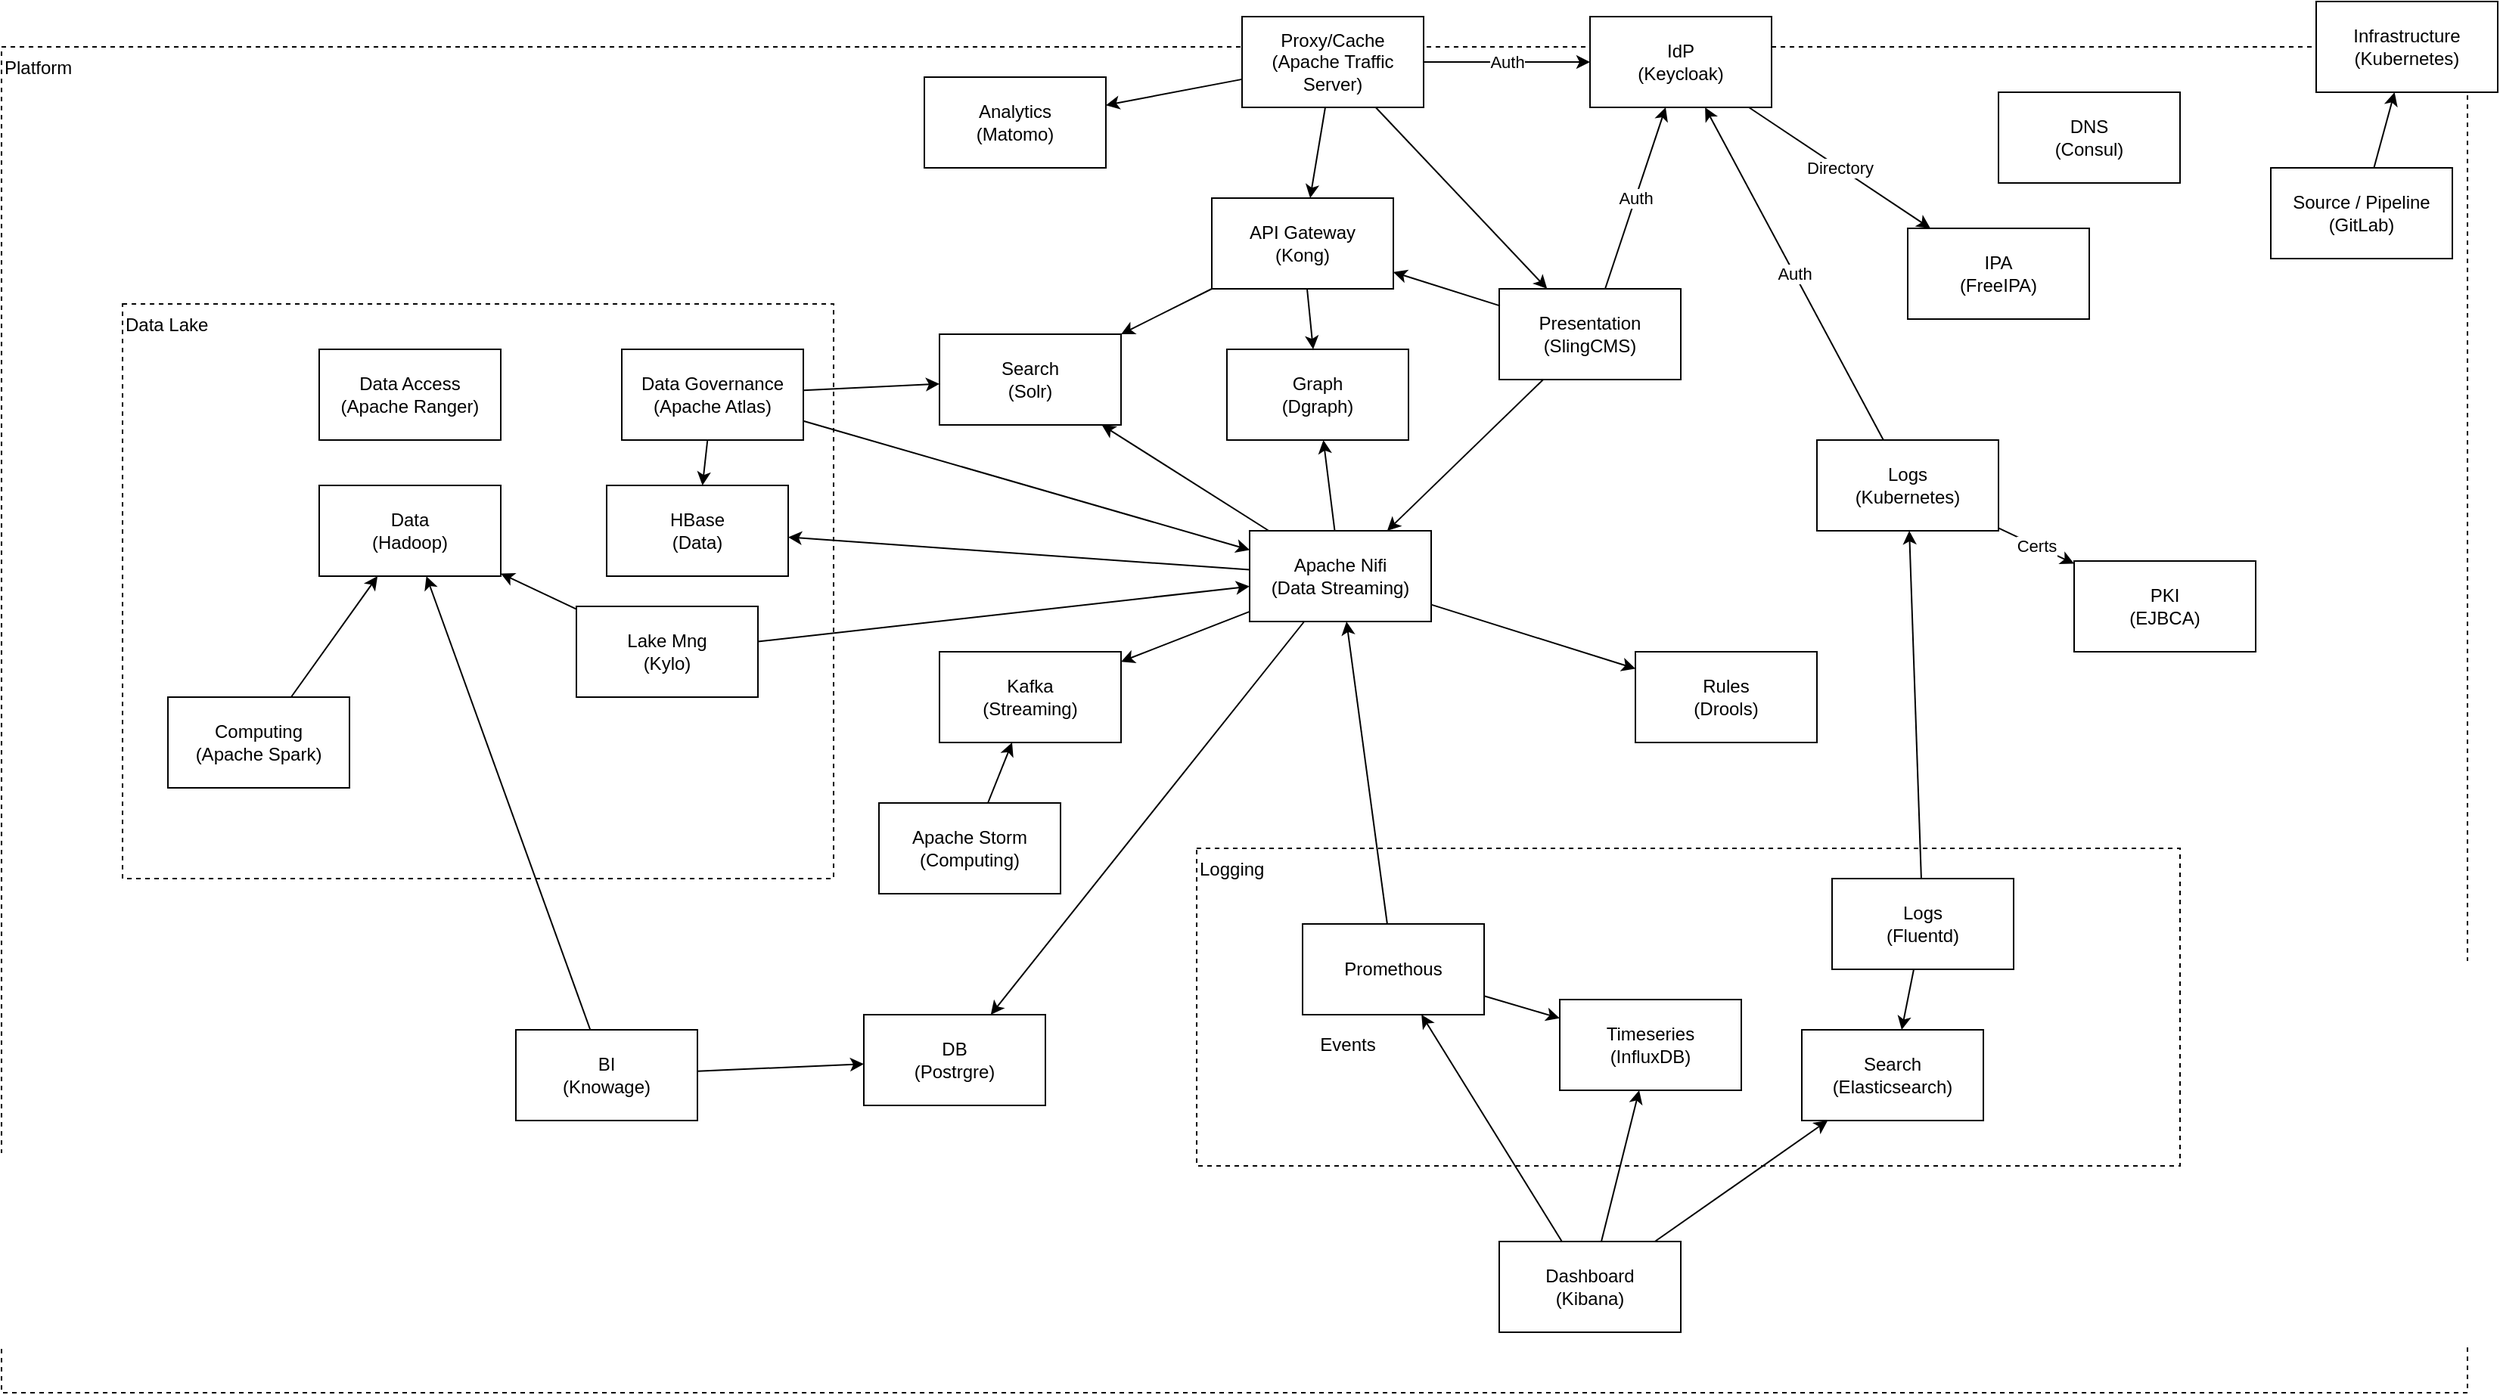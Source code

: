 <mxfile version="13.5.1" type="device"><diagram id="fKNdlD2plWOkOZGuG4vE" name="Page-1"><mxGraphModel dx="1936" dy="2066" grid="1" gridSize="10" guides="1" tooltips="1" connect="1" arrows="1" fold="1" page="1" pageScale="1" pageWidth="850" pageHeight="1100" math="0" shadow="0"><root><mxCell id="0"/><mxCell id="1" parent="0"/><mxCell id="qJudHrYrMX5_Hjt0MbM3-1" value="Platform" style="rounded=0;whiteSpace=wrap;html=1;fillColor=none;dashed=1;align=left;verticalAlign=top;" vertex="1" parent="1"><mxGeometry x="-520" y="-10" width="1630" height="890" as="geometry"/></mxCell><mxCell id="qJudHrYrMX5_Hjt0MbM3-2" value="Logging" style="rounded=0;whiteSpace=wrap;html=1;fillColor=none;dashed=1;verticalAlign=top;align=left;" vertex="1" parent="1"><mxGeometry x="270" y="520" width="650" height="210" as="geometry"/></mxCell><mxCell id="qJudHrYrMX5_Hjt0MbM3-3" value="Data Lake" style="rounded=0;whiteSpace=wrap;html=1;fillColor=none;dashed=1;verticalAlign=top;align=left;" vertex="1" parent="1"><mxGeometry x="-440" y="160" width="470" height="380" as="geometry"/></mxCell><mxCell id="qJudHrYrMX5_Hjt0MbM3-4" style="rounded=0;orthogonalLoop=1;jettySize=auto;html=1;" edge="1" parent="1" source="qJudHrYrMX5_Hjt0MbM3-51" target="qJudHrYrMX5_Hjt0MbM3-20"><mxGeometry relative="1" as="geometry"/></mxCell><mxCell id="qJudHrYrMX5_Hjt0MbM3-5" style="edgeStyle=none;rounded=0;orthogonalLoop=1;jettySize=auto;html=1;" edge="1" parent="1" source="qJudHrYrMX5_Hjt0MbM3-51" target="qJudHrYrMX5_Hjt0MbM3-19"><mxGeometry relative="1" as="geometry"/></mxCell><mxCell id="qJudHrYrMX5_Hjt0MbM3-6" value="Auth" style="edgeStyle=none;rounded=0;orthogonalLoop=1;jettySize=auto;html=1;" edge="1" parent="1" source="qJudHrYrMX5_Hjt0MbM3-8" target="qJudHrYrMX5_Hjt0MbM3-30"><mxGeometry relative="1" as="geometry"/></mxCell><mxCell id="qJudHrYrMX5_Hjt0MbM3-7" style="edgeStyle=none;rounded=0;orthogonalLoop=1;jettySize=auto;html=1;" edge="1" parent="1" source="qJudHrYrMX5_Hjt0MbM3-8" target="qJudHrYrMX5_Hjt0MbM3-15"><mxGeometry relative="1" as="geometry"/></mxCell><mxCell id="qJudHrYrMX5_Hjt0MbM3-8" value="&lt;div&gt;Presentation&lt;/div&gt;&lt;div&gt;(SlingCMS)&lt;/div&gt;" style="rounded=0;whiteSpace=wrap;html=1;" vertex="1" parent="1"><mxGeometry x="470" y="150" width="120" height="60" as="geometry"/></mxCell><mxCell id="qJudHrYrMX5_Hjt0MbM3-9" style="rounded=0;orthogonalLoop=1;jettySize=auto;html=1;" edge="1" parent="1" source="qJudHrYrMX5_Hjt0MbM3-15" target="qJudHrYrMX5_Hjt0MbM3-19"><mxGeometry relative="1" as="geometry"/></mxCell><mxCell id="qJudHrYrMX5_Hjt0MbM3-10" style="rounded=0;orthogonalLoop=1;jettySize=auto;html=1;" edge="1" parent="1" source="qJudHrYrMX5_Hjt0MbM3-15" target="qJudHrYrMX5_Hjt0MbM3-20"><mxGeometry relative="1" as="geometry"/></mxCell><mxCell id="qJudHrYrMX5_Hjt0MbM3-11" style="edgeStyle=none;rounded=0;orthogonalLoop=1;jettySize=auto;html=1;" edge="1" parent="1" source="qJudHrYrMX5_Hjt0MbM3-15" target="qJudHrYrMX5_Hjt0MbM3-23"><mxGeometry relative="1" as="geometry"/></mxCell><mxCell id="qJudHrYrMX5_Hjt0MbM3-12" style="edgeStyle=none;rounded=0;orthogonalLoop=1;jettySize=auto;html=1;" edge="1" parent="1" source="qJudHrYrMX5_Hjt0MbM3-15" target="qJudHrYrMX5_Hjt0MbM3-45"><mxGeometry relative="1" as="geometry"/></mxCell><mxCell id="qJudHrYrMX5_Hjt0MbM3-13" style="edgeStyle=none;rounded=0;orthogonalLoop=1;jettySize=auto;html=1;" edge="1" parent="1" source="qJudHrYrMX5_Hjt0MbM3-15" target="qJudHrYrMX5_Hjt0MbM3-53"><mxGeometry relative="1" as="geometry"/></mxCell><mxCell id="qJudHrYrMX5_Hjt0MbM3-14" style="rounded=0;orthogonalLoop=1;jettySize=auto;html=1;" edge="1" parent="1" source="qJudHrYrMX5_Hjt0MbM3-15" target="qJudHrYrMX5_Hjt0MbM3-63"><mxGeometry relative="1" as="geometry"/></mxCell><mxCell id="qJudHrYrMX5_Hjt0MbM3-15" value="Apache Nifi&lt;br&gt;(Data Streaming)" style="rounded=0;whiteSpace=wrap;html=1;" vertex="1" parent="1"><mxGeometry x="305" y="310" width="120" height="60" as="geometry"/></mxCell><mxCell id="qJudHrYrMX5_Hjt0MbM3-16" style="edgeStyle=none;rounded=0;orthogonalLoop=1;jettySize=auto;html=1;" edge="1" parent="1" source="qJudHrYrMX5_Hjt0MbM3-18" target="qJudHrYrMX5_Hjt0MbM3-15"><mxGeometry relative="1" as="geometry"/></mxCell><mxCell id="qJudHrYrMX5_Hjt0MbM3-17" style="edgeStyle=none;rounded=0;orthogonalLoop=1;jettySize=auto;html=1;" edge="1" parent="1" source="qJudHrYrMX5_Hjt0MbM3-18" target="qJudHrYrMX5_Hjt0MbM3-54"><mxGeometry relative="1" as="geometry"/></mxCell><mxCell id="qJudHrYrMX5_Hjt0MbM3-18" value="Promethous" style="rounded=0;whiteSpace=wrap;html=1;" vertex="1" parent="1"><mxGeometry x="340" y="570" width="120" height="60" as="geometry"/></mxCell><mxCell id="qJudHrYrMX5_Hjt0MbM3-19" value="Graph&lt;br&gt;(Dgraph)" style="rounded=0;whiteSpace=wrap;html=1;" vertex="1" parent="1"><mxGeometry x="290" y="190" width="120" height="60" as="geometry"/></mxCell><mxCell id="qJudHrYrMX5_Hjt0MbM3-20" value="Search&lt;br&gt;(Solr)" style="rounded=0;whiteSpace=wrap;html=1;" vertex="1" parent="1"><mxGeometry x="100" y="180" width="120" height="60" as="geometry"/></mxCell><mxCell id="qJudHrYrMX5_Hjt0MbM3-21" value="&lt;div&gt;Search&lt;/div&gt;&lt;div&gt;(Elasticsearch)&lt;/div&gt;" style="rounded=0;whiteSpace=wrap;html=1;" vertex="1" parent="1"><mxGeometry x="670" y="640" width="120" height="60" as="geometry"/></mxCell><mxCell id="qJudHrYrMX5_Hjt0MbM3-22" value="Events" style="text;html=1;strokeColor=none;fillColor=none;align=center;verticalAlign=middle;whiteSpace=wrap;rounded=0;" vertex="1" parent="1"><mxGeometry x="350" y="640" width="40" height="20" as="geometry"/></mxCell><mxCell id="qJudHrYrMX5_Hjt0MbM3-23" value="&lt;div&gt;Rules&lt;/div&gt;&lt;div&gt;(Drools)&lt;/div&gt;" style="rounded=0;whiteSpace=wrap;html=1;" vertex="1" parent="1"><mxGeometry x="560" y="390" width="120" height="60" as="geometry"/></mxCell><mxCell id="qJudHrYrMX5_Hjt0MbM3-24" value="Auth" style="edgeStyle=none;rounded=0;orthogonalLoop=1;jettySize=auto;html=1;" edge="1" parent="1" source="qJudHrYrMX5_Hjt0MbM3-28" target="qJudHrYrMX5_Hjt0MbM3-30"><mxGeometry relative="1" as="geometry"/></mxCell><mxCell id="qJudHrYrMX5_Hjt0MbM3-25" style="edgeStyle=none;rounded=0;orthogonalLoop=1;jettySize=auto;html=1;" edge="1" parent="1" source="qJudHrYrMX5_Hjt0MbM3-28" target="qJudHrYrMX5_Hjt0MbM3-51"><mxGeometry relative="1" as="geometry"/></mxCell><mxCell id="qJudHrYrMX5_Hjt0MbM3-26" value="" style="edgeStyle=none;rounded=0;orthogonalLoop=1;jettySize=auto;html=1;" edge="1" parent="1" source="qJudHrYrMX5_Hjt0MbM3-28" target="qJudHrYrMX5_Hjt0MbM3-46"><mxGeometry relative="1" as="geometry"/></mxCell><mxCell id="qJudHrYrMX5_Hjt0MbM3-27" style="edgeStyle=none;rounded=0;orthogonalLoop=1;jettySize=auto;html=1;" edge="1" parent="1" source="qJudHrYrMX5_Hjt0MbM3-28" target="qJudHrYrMX5_Hjt0MbM3-8"><mxGeometry relative="1" as="geometry"/></mxCell><mxCell id="qJudHrYrMX5_Hjt0MbM3-28" value="&lt;div&gt;Proxy/Cache&lt;/div&gt;&lt;div&gt;(Apache Traffic Server)&lt;/div&gt;" style="rounded=0;whiteSpace=wrap;html=1;" vertex="1" parent="1"><mxGeometry x="300" y="-30" width="120" height="60" as="geometry"/></mxCell><mxCell id="qJudHrYrMX5_Hjt0MbM3-29" value="Directory" style="edgeStyle=none;rounded=0;orthogonalLoop=1;jettySize=auto;html=1;" edge="1" parent="1" source="qJudHrYrMX5_Hjt0MbM3-30" target="qJudHrYrMX5_Hjt0MbM3-31"><mxGeometry relative="1" as="geometry"/></mxCell><mxCell id="qJudHrYrMX5_Hjt0MbM3-30" value="&lt;div&gt;IdP&lt;/div&gt;&lt;div&gt;(Keycloak)&lt;/div&gt;" style="rounded=0;whiteSpace=wrap;html=1;" vertex="1" parent="1"><mxGeometry x="530" y="-30" width="120" height="60" as="geometry"/></mxCell><mxCell id="qJudHrYrMX5_Hjt0MbM3-31" value="&lt;div&gt;IPA&lt;/div&gt;&lt;div&gt;(FreeIPA)&lt;/div&gt;" style="rounded=0;whiteSpace=wrap;html=1;" vertex="1" parent="1"><mxGeometry x="740" y="110" width="120" height="60" as="geometry"/></mxCell><mxCell id="qJudHrYrMX5_Hjt0MbM3-32" value="Certs" style="edgeStyle=none;rounded=0;orthogonalLoop=1;jettySize=auto;html=1;" edge="1" parent="1" source="qJudHrYrMX5_Hjt0MbM3-34" target="qJudHrYrMX5_Hjt0MbM3-50"><mxGeometry relative="1" as="geometry"/></mxCell><mxCell id="qJudHrYrMX5_Hjt0MbM3-33" value="Auth" style="edgeStyle=none;rounded=0;orthogonalLoop=1;jettySize=auto;html=1;" edge="1" parent="1" source="qJudHrYrMX5_Hjt0MbM3-34" target="qJudHrYrMX5_Hjt0MbM3-30"><mxGeometry relative="1" as="geometry"/></mxCell><mxCell id="qJudHrYrMX5_Hjt0MbM3-34" value="&lt;div&gt;Logs&lt;/div&gt;&lt;div&gt;(Kubernetes)&lt;/div&gt;" style="rounded=0;whiteSpace=wrap;html=1;" vertex="1" parent="1"><mxGeometry x="680" y="250" width="120" height="60" as="geometry"/></mxCell><mxCell id="qJudHrYrMX5_Hjt0MbM3-35" value="&lt;div&gt;Data&lt;/div&gt;&lt;div&gt;(Hadoop)&lt;/div&gt;" style="rounded=0;whiteSpace=wrap;html=1;" vertex="1" parent="1"><mxGeometry x="-310" y="280" width="120" height="60" as="geometry"/></mxCell><mxCell id="qJudHrYrMX5_Hjt0MbM3-36" style="edgeStyle=none;rounded=0;orthogonalLoop=1;jettySize=auto;html=1;" edge="1" parent="1" source="qJudHrYrMX5_Hjt0MbM3-38" target="qJudHrYrMX5_Hjt0MbM3-35"><mxGeometry relative="1" as="geometry"/></mxCell><mxCell id="qJudHrYrMX5_Hjt0MbM3-37" style="edgeStyle=none;rounded=0;orthogonalLoop=1;jettySize=auto;html=1;" edge="1" parent="1" source="qJudHrYrMX5_Hjt0MbM3-38" target="qJudHrYrMX5_Hjt0MbM3-15"><mxGeometry relative="1" as="geometry"/></mxCell><mxCell id="qJudHrYrMX5_Hjt0MbM3-38" value="&lt;div&gt;Lake Mng&lt;/div&gt;&lt;div&gt;(Kylo)&lt;/div&gt;" style="rounded=0;whiteSpace=wrap;html=1;" vertex="1" parent="1"><mxGeometry x="-140" y="360" width="120" height="60" as="geometry"/></mxCell><mxCell id="qJudHrYrMX5_Hjt0MbM3-39" style="edgeStyle=none;rounded=0;orthogonalLoop=1;jettySize=auto;html=1;" edge="1" parent="1" source="qJudHrYrMX5_Hjt0MbM3-42" target="qJudHrYrMX5_Hjt0MbM3-20"><mxGeometry relative="1" as="geometry"/></mxCell><mxCell id="qJudHrYrMX5_Hjt0MbM3-40" style="edgeStyle=none;rounded=0;orthogonalLoop=1;jettySize=auto;html=1;" edge="1" parent="1" source="qJudHrYrMX5_Hjt0MbM3-42" target="qJudHrYrMX5_Hjt0MbM3-63"><mxGeometry relative="1" as="geometry"/></mxCell><mxCell id="qJudHrYrMX5_Hjt0MbM3-41" style="edgeStyle=none;rounded=0;orthogonalLoop=1;jettySize=auto;html=1;" edge="1" parent="1" source="qJudHrYrMX5_Hjt0MbM3-42" target="qJudHrYrMX5_Hjt0MbM3-15"><mxGeometry relative="1" as="geometry"/></mxCell><mxCell id="qJudHrYrMX5_Hjt0MbM3-42" value="&lt;div&gt;Data Governance&lt;/div&gt;&lt;div&gt;(Apache Atlas)&lt;/div&gt;" style="rounded=0;whiteSpace=wrap;html=1;" vertex="1" parent="1"><mxGeometry x="-110" y="190" width="120" height="60" as="geometry"/></mxCell><mxCell id="qJudHrYrMX5_Hjt0MbM3-43" style="edgeStyle=none;rounded=0;orthogonalLoop=1;jettySize=auto;html=1;" edge="1" parent="1" source="qJudHrYrMX5_Hjt0MbM3-44" target="qJudHrYrMX5_Hjt0MbM3-35"><mxGeometry relative="1" as="geometry"/></mxCell><mxCell id="qJudHrYrMX5_Hjt0MbM3-44" value="&lt;div&gt;Computing&lt;/div&gt;&lt;div&gt;(Apache Spark)&lt;/div&gt;" style="rounded=0;whiteSpace=wrap;html=1;" vertex="1" parent="1"><mxGeometry x="-410" y="420" width="120" height="60" as="geometry"/></mxCell><mxCell id="qJudHrYrMX5_Hjt0MbM3-45" value="Kafka&lt;br&gt;(Streaming)" style="rounded=0;whiteSpace=wrap;html=1;" vertex="1" parent="1"><mxGeometry x="100" y="390" width="120" height="60" as="geometry"/></mxCell><mxCell id="qJudHrYrMX5_Hjt0MbM3-46" value="&lt;div&gt;Analytics&lt;/div&gt;&lt;div&gt;(Matomo)&lt;/div&gt;" style="rounded=0;whiteSpace=wrap;html=1;" vertex="1" parent="1"><mxGeometry x="90" y="10" width="120" height="60" as="geometry"/></mxCell><mxCell id="qJudHrYrMX5_Hjt0MbM3-47" style="edgeStyle=none;rounded=0;orthogonalLoop=1;jettySize=auto;html=1;" edge="1" parent="1" source="qJudHrYrMX5_Hjt0MbM3-49" target="qJudHrYrMX5_Hjt0MbM3-53"><mxGeometry relative="1" as="geometry"/></mxCell><mxCell id="qJudHrYrMX5_Hjt0MbM3-48" style="edgeStyle=none;rounded=0;orthogonalLoop=1;jettySize=auto;html=1;" edge="1" parent="1" source="qJudHrYrMX5_Hjt0MbM3-49" target="qJudHrYrMX5_Hjt0MbM3-35"><mxGeometry relative="1" as="geometry"/></mxCell><mxCell id="qJudHrYrMX5_Hjt0MbM3-49" value="&lt;div&gt;BI&lt;/div&gt;&lt;div&gt;(Knowage)&lt;/div&gt;" style="rounded=0;whiteSpace=wrap;html=1;" vertex="1" parent="1"><mxGeometry x="-180" y="640" width="120" height="60" as="geometry"/></mxCell><mxCell id="qJudHrYrMX5_Hjt0MbM3-50" value="&lt;div&gt;PKI&lt;/div&gt;&lt;div&gt;(EJBCA)&lt;/div&gt;" style="rounded=0;whiteSpace=wrap;html=1;" vertex="1" parent="1"><mxGeometry x="850" y="330" width="120" height="60" as="geometry"/></mxCell><mxCell id="qJudHrYrMX5_Hjt0MbM3-51" value="&lt;div&gt;API Gateway&lt;/div&gt;&lt;div&gt;(Kong)&lt;/div&gt;" style="rounded=0;whiteSpace=wrap;html=1;" vertex="1" parent="1"><mxGeometry x="280" y="90" width="120" height="60" as="geometry"/></mxCell><mxCell id="qJudHrYrMX5_Hjt0MbM3-52" style="edgeStyle=none;rounded=0;orthogonalLoop=1;jettySize=auto;html=1;" edge="1" parent="1" source="qJudHrYrMX5_Hjt0MbM3-8" target="qJudHrYrMX5_Hjt0MbM3-51"><mxGeometry relative="1" as="geometry"><mxPoint x="483.571" y="170" as="sourcePoint"/><mxPoint x="386.429" y="250" as="targetPoint"/></mxGeometry></mxCell><mxCell id="qJudHrYrMX5_Hjt0MbM3-53" value="&lt;div&gt;DB&lt;br&gt;&lt;/div&gt;&lt;div&gt;(Postrgre)&lt;/div&gt;" style="rounded=0;whiteSpace=wrap;html=1;" vertex="1" parent="1"><mxGeometry x="50" y="630" width="120" height="60" as="geometry"/></mxCell><mxCell id="qJudHrYrMX5_Hjt0MbM3-54" value="&lt;div&gt;Timeseries&lt;/div&gt;&lt;div&gt;(InfluxDB)&lt;/div&gt;" style="rounded=0;whiteSpace=wrap;html=1;" vertex="1" parent="1"><mxGeometry x="510" y="620" width="120" height="60" as="geometry"/></mxCell><mxCell id="qJudHrYrMX5_Hjt0MbM3-55" style="edgeStyle=none;rounded=0;orthogonalLoop=1;jettySize=auto;html=1;" edge="1" parent="1" source="qJudHrYrMX5_Hjt0MbM3-58" target="qJudHrYrMX5_Hjt0MbM3-18"><mxGeometry relative="1" as="geometry"/></mxCell><mxCell id="qJudHrYrMX5_Hjt0MbM3-56" style="edgeStyle=none;rounded=0;orthogonalLoop=1;jettySize=auto;html=1;" edge="1" parent="1" source="qJudHrYrMX5_Hjt0MbM3-58" target="qJudHrYrMX5_Hjt0MbM3-54"><mxGeometry relative="1" as="geometry"/></mxCell><mxCell id="qJudHrYrMX5_Hjt0MbM3-57" style="edgeStyle=none;rounded=0;orthogonalLoop=1;jettySize=auto;html=1;" edge="1" parent="1" source="qJudHrYrMX5_Hjt0MbM3-58" target="qJudHrYrMX5_Hjt0MbM3-21"><mxGeometry relative="1" as="geometry"/></mxCell><mxCell id="qJudHrYrMX5_Hjt0MbM3-58" value="&lt;div&gt;Dashboard&lt;/div&gt;&lt;div&gt;(Kibana)&lt;/div&gt;" style="rounded=0;whiteSpace=wrap;html=1;" vertex="1" parent="1"><mxGeometry x="470" y="780" width="120" height="60" as="geometry"/></mxCell><mxCell id="qJudHrYrMX5_Hjt0MbM3-59" style="edgeStyle=none;rounded=0;orthogonalLoop=1;jettySize=auto;html=1;" edge="1" parent="1" source="qJudHrYrMX5_Hjt0MbM3-61" target="qJudHrYrMX5_Hjt0MbM3-21"><mxGeometry relative="1" as="geometry"/></mxCell><mxCell id="qJudHrYrMX5_Hjt0MbM3-60" style="edgeStyle=none;rounded=0;orthogonalLoop=1;jettySize=auto;html=1;" edge="1" parent="1" source="qJudHrYrMX5_Hjt0MbM3-61" target="qJudHrYrMX5_Hjt0MbM3-34"><mxGeometry relative="1" as="geometry"/></mxCell><mxCell id="qJudHrYrMX5_Hjt0MbM3-61" value="&lt;div&gt;Logs&lt;/div&gt;&lt;div&gt;(Fluentd)&lt;/div&gt;" style="rounded=0;whiteSpace=wrap;html=1;" vertex="1" parent="1"><mxGeometry x="690" y="540" width="120" height="60" as="geometry"/></mxCell><mxCell id="qJudHrYrMX5_Hjt0MbM3-62" value="&lt;div&gt;DNS&lt;/div&gt;&lt;div&gt;(Consul)&lt;/div&gt;" style="rounded=0;whiteSpace=wrap;html=1;" vertex="1" parent="1"><mxGeometry x="800" y="20" width="120" height="60" as="geometry"/></mxCell><mxCell id="qJudHrYrMX5_Hjt0MbM3-63" value="HBase&lt;br&gt;(Data)" style="rounded=0;whiteSpace=wrap;html=1;" vertex="1" parent="1"><mxGeometry x="-120" y="280" width="120" height="60" as="geometry"/></mxCell><mxCell id="qJudHrYrMX5_Hjt0MbM3-64" value="&lt;div&gt;Data Access&lt;/div&gt;&lt;div&gt;(Apache Ranger)&lt;/div&gt;" style="rounded=0;whiteSpace=wrap;html=1;" vertex="1" parent="1"><mxGeometry x="-310" y="190" width="120" height="60" as="geometry"/></mxCell><mxCell id="qJudHrYrMX5_Hjt0MbM3-65" style="edgeStyle=none;rounded=0;orthogonalLoop=1;jettySize=auto;html=1;" edge="1" parent="1" source="qJudHrYrMX5_Hjt0MbM3-66" target="qJudHrYrMX5_Hjt0MbM3-45"><mxGeometry relative="1" as="geometry"/></mxCell><mxCell id="qJudHrYrMX5_Hjt0MbM3-66" value="Apache Storm&lt;br&gt;(Computing)" style="rounded=0;whiteSpace=wrap;html=1;" vertex="1" parent="1"><mxGeometry x="60" y="490" width="120" height="60" as="geometry"/></mxCell><mxCell id="qJudHrYrMX5_Hjt0MbM3-67" value="" style="edgeStyle=none;rounded=0;orthogonalLoop=1;jettySize=auto;html=1;" edge="1" parent="1" source="qJudHrYrMX5_Hjt0MbM3-68" target="qJudHrYrMX5_Hjt0MbM3-69"><mxGeometry relative="1" as="geometry"/></mxCell><mxCell id="qJudHrYrMX5_Hjt0MbM3-68" value="&lt;div&gt;Source / Pipeline&lt;br&gt;&lt;/div&gt;&lt;div&gt;(GitLab)&lt;/div&gt;" style="rounded=0;whiteSpace=wrap;html=1;" vertex="1" parent="1"><mxGeometry x="980" y="70" width="120" height="60" as="geometry"/></mxCell><mxCell id="qJudHrYrMX5_Hjt0MbM3-69" value="&lt;div&gt;Infrastructure&lt;/div&gt;&lt;div&gt;(Kubernetes)&lt;/div&gt;" style="rounded=0;whiteSpace=wrap;html=1;" vertex="1" parent="1"><mxGeometry x="1010" y="-40" width="120" height="60" as="geometry"/></mxCell></root></mxGraphModel></diagram></mxfile>